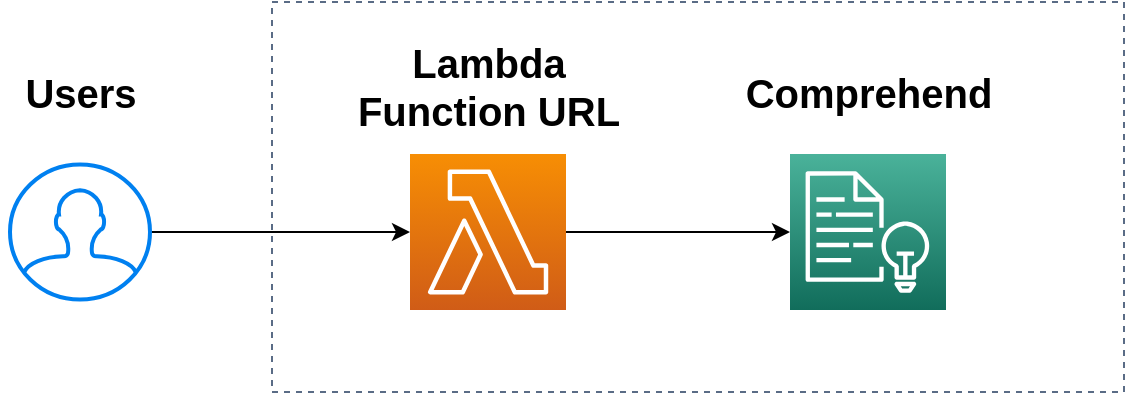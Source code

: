 <mxfile>
    <diagram id="UF681e1_FQC29z1oPGMr" name="ページ1">
        <mxGraphModel dx="842" dy="599" grid="1" gridSize="10" guides="1" tooltips="1" connect="1" arrows="1" fold="1" page="1" pageScale="1" pageWidth="827" pageHeight="1169" math="0" shadow="0">
            <root>
                <mxCell id="0"/>
                <mxCell id="1" parent="0"/>
                <mxCell id="2" value="" style="fillColor=none;strokeColor=#5A6C86;dashed=1;verticalAlign=top;fontStyle=0;fontColor=#5A6C86;movable=1;resizable=1;rotatable=1;deletable=1;editable=1;connectable=1;" vertex="1" parent="1">
                    <mxGeometry x="241" y="280" width="426" height="195" as="geometry"/>
                </mxCell>
                <mxCell id="5" style="edgeStyle=none;html=1;strokeColor=default;entryX=0;entryY=0.5;entryDx=0;entryDy=0;entryPerimeter=0;" edge="1" parent="1" source="3" target="4">
                    <mxGeometry relative="1" as="geometry"/>
                </mxCell>
                <mxCell id="3" value="" style="sketch=0;points=[[0,0,0],[0.25,0,0],[0.5,0,0],[0.75,0,0],[1,0,0],[0,1,0],[0.25,1,0],[0.5,1,0],[0.75,1,0],[1,1,0],[0,0.25,0],[0,0.5,0],[0,0.75,0],[1,0.25,0],[1,0.5,0],[1,0.75,0]];outlineConnect=0;fontColor=#232F3E;gradientColor=#F78E04;gradientDirection=north;fillColor=#D05C17;strokeColor=#ffffff;dashed=0;verticalLabelPosition=bottom;verticalAlign=top;align=center;html=1;fontSize=12;fontStyle=0;aspect=fixed;shape=mxgraph.aws4.resourceIcon;resIcon=mxgraph.aws4.lambda;" vertex="1" parent="1">
                    <mxGeometry x="310" y="356" width="78" height="78" as="geometry"/>
                </mxCell>
                <mxCell id="4" value="" style="sketch=0;points=[[0,0,0],[0.25,0,0],[0.5,0,0],[0.75,0,0],[1,0,0],[0,1,0],[0.25,1,0],[0.5,1,0],[0.75,1,0],[1,1,0],[0,0.25,0],[0,0.5,0],[0,0.75,0],[1,0.25,0],[1,0.5,0],[1,0.75,0]];outlineConnect=0;fontColor=#232F3E;gradientColor=#4AB29A;gradientDirection=north;fillColor=#116D5B;strokeColor=#ffffff;dashed=0;verticalLabelPosition=bottom;verticalAlign=top;align=center;html=1;fontSize=12;fontStyle=0;aspect=fixed;shape=mxgraph.aws4.resourceIcon;resIcon=mxgraph.aws4.comprehend;" vertex="1" parent="1">
                    <mxGeometry x="500" y="356" width="78" height="78" as="geometry"/>
                </mxCell>
                <mxCell id="6" value="Lambda&lt;br&gt;Function URL" style="text;resizable=0;points=[];autosize=1;align=center;verticalAlign=top;spacingTop=-4;fontSize=20;fontStyle=1;html=1;labelBackgroundColor=default;rounded=0;" vertex="1" parent="1">
                    <mxGeometry x="274" y="296" width="150" height="60" as="geometry"/>
                </mxCell>
                <mxCell id="7" value="Comprehend" style="text;resizable=0;points=[];autosize=1;align=center;verticalAlign=top;spacingTop=-4;fontSize=20;fontStyle=1;html=1;labelBackgroundColor=default;rounded=0;" vertex="1" parent="1">
                    <mxGeometry x="464" y="311" width="150" height="30" as="geometry"/>
                </mxCell>
                <mxCell id="9" value="" style="edgeStyle=none;html=1;strokeColor=default;entryX=0;entryY=0.5;entryDx=0;entryDy=0;entryPerimeter=0;" edge="1" parent="1" source="8" target="3">
                    <mxGeometry relative="1" as="geometry"/>
                </mxCell>
                <mxCell id="8" value="" style="html=1;verticalLabelPosition=bottom;align=center;labelBackgroundColor=#ffffff;verticalAlign=top;strokeWidth=2;strokeColor=#0080F0;shadow=0;dashed=0;shape=mxgraph.ios7.icons.user;" vertex="1" parent="1">
                    <mxGeometry x="110" y="361.25" width="70" height="67.5" as="geometry"/>
                </mxCell>
                <mxCell id="11" value="Users" style="text;resizable=0;points=[];autosize=1;align=center;verticalAlign=top;spacingTop=-4;fontSize=20;fontStyle=1;html=1;labelBackgroundColor=default;rounded=0;" vertex="1" parent="1">
                    <mxGeometry x="105" y="311" width="80" height="30" as="geometry"/>
                </mxCell>
            </root>
        </mxGraphModel>
    </diagram>
</mxfile>